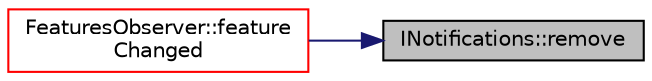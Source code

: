 digraph "INotifications::remove"
{
 // LATEX_PDF_SIZE
  edge [fontname="Helvetica",fontsize="10",labelfontname="Helvetica",labelfontsize="10"];
  node [fontname="Helvetica",fontsize="10",shape=record];
  rankdir="RL";
  Node1 [label="INotifications::remove",height=0.2,width=0.4,color="black", fillcolor="grey75", style="filled", fontcolor="black",tooltip=" "];
  Node1 -> Node2 [dir="back",color="midnightblue",fontsize="10",style="solid",fontname="Helvetica"];
  Node2 [label="FeaturesObserver::feature\lChanged",height=0.2,width=0.4,color="red", fillcolor="white", style="filled",URL="$class_features_observer.html#a0841ddd352c3a51c09c83f44d60d0c0c",tooltip=" "];
}
